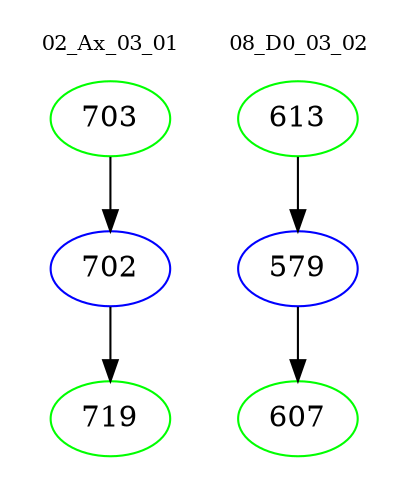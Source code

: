 digraph{
subgraph cluster_0 {
color = white
label = "02_Ax_03_01";
fontsize=10;
T0_703 [label="703", color="green"]
T0_703 -> T0_702 [color="black"]
T0_702 [label="702", color="blue"]
T0_702 -> T0_719 [color="black"]
T0_719 [label="719", color="green"]
}
subgraph cluster_1 {
color = white
label = "08_D0_03_02";
fontsize=10;
T1_613 [label="613", color="green"]
T1_613 -> T1_579 [color="black"]
T1_579 [label="579", color="blue"]
T1_579 -> T1_607 [color="black"]
T1_607 [label="607", color="green"]
}
}

